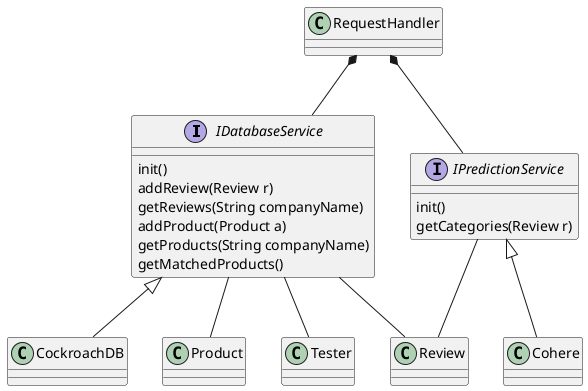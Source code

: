 @startuml
'https://plantuml.com/class-diagram

interface IDatabaseService {
    init()
    addReview(Review r)
    getReviews(String companyName)
    addProduct(Product a)
    getProducts(String companyName)
    getMatchedProducts()
}
interface IPredictionService {
    init()
    getCategories(Review r)
}
class CockroachDB
class Cohere
class Product
class Review
class RequestHandler
class Tester

RequestHandler *-- IDatabaseService
RequestHandler *-- IPredictionService
IDatabaseService <|-- CockroachDB
IPredictionService <|-- Cohere
IDatabaseService -- Review
IDatabaseService -- Product
IDatabaseService -- Tester
IPredictionService -- Review

@enduml